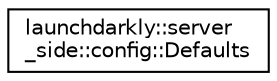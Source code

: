 digraph "Graphical Class Hierarchy"
{
 // LATEX_PDF_SIZE
  edge [fontname="Helvetica",fontsize="10",labelfontname="Helvetica",labelfontsize="10"];
  node [fontname="Helvetica",fontsize="10",shape=record];
  rankdir="LR";
  Node0 [label="launchdarkly::server\l_side::config::Defaults",height=0.2,width=0.4,color="black", fillcolor="white", style="filled",URL="$structlaunchdarkly_1_1server__side_1_1config_1_1Defaults.html",tooltip=" "];
}
